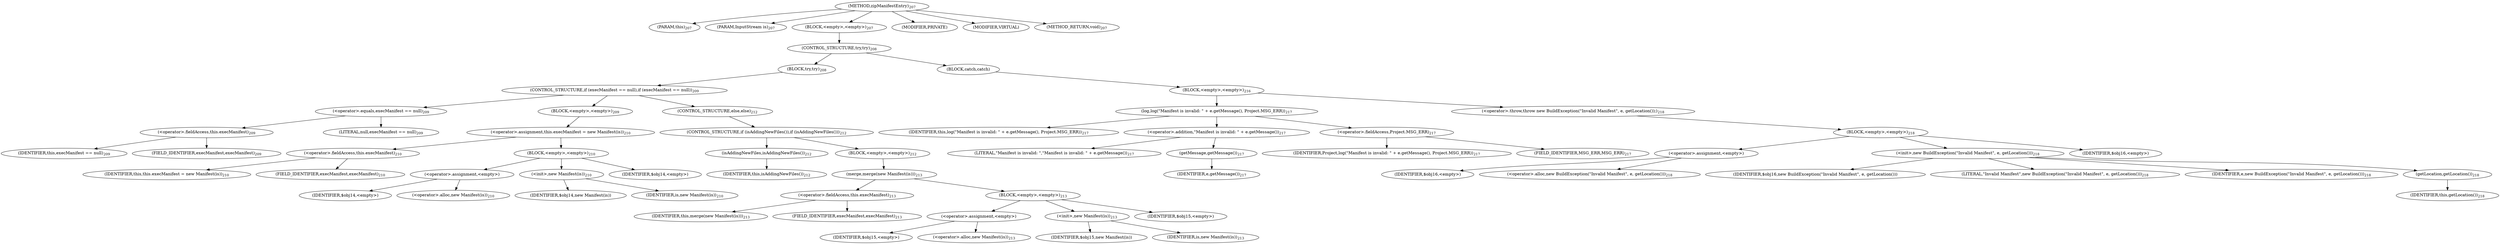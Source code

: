 digraph "zipManifestEntry" {  
"457" [label = <(METHOD,zipManifestEntry)<SUB>207</SUB>> ]
"34" [label = <(PARAM,this)<SUB>207</SUB>> ]
"458" [label = <(PARAM,InputStream is)<SUB>207</SUB>> ]
"459" [label = <(BLOCK,&lt;empty&gt;,&lt;empty&gt;)<SUB>207</SUB>> ]
"460" [label = <(CONTROL_STRUCTURE,try,try)<SUB>208</SUB>> ]
"461" [label = <(BLOCK,try,try)<SUB>208</SUB>> ]
"462" [label = <(CONTROL_STRUCTURE,if (execManifest == null),if (execManifest == null))<SUB>209</SUB>> ]
"463" [label = <(&lt;operator&gt;.equals,execManifest == null)<SUB>209</SUB>> ]
"464" [label = <(&lt;operator&gt;.fieldAccess,this.execManifest)<SUB>209</SUB>> ]
"465" [label = <(IDENTIFIER,this,execManifest == null)<SUB>209</SUB>> ]
"466" [label = <(FIELD_IDENTIFIER,execManifest,execManifest)<SUB>209</SUB>> ]
"467" [label = <(LITERAL,null,execManifest == null)<SUB>209</SUB>> ]
"468" [label = <(BLOCK,&lt;empty&gt;,&lt;empty&gt;)<SUB>209</SUB>> ]
"469" [label = <(&lt;operator&gt;.assignment,this.execManifest = new Manifest(is))<SUB>210</SUB>> ]
"470" [label = <(&lt;operator&gt;.fieldAccess,this.execManifest)<SUB>210</SUB>> ]
"471" [label = <(IDENTIFIER,this,this.execManifest = new Manifest(is))<SUB>210</SUB>> ]
"472" [label = <(FIELD_IDENTIFIER,execManifest,execManifest)<SUB>210</SUB>> ]
"473" [label = <(BLOCK,&lt;empty&gt;,&lt;empty&gt;)<SUB>210</SUB>> ]
"474" [label = <(&lt;operator&gt;.assignment,&lt;empty&gt;)> ]
"475" [label = <(IDENTIFIER,$obj14,&lt;empty&gt;)> ]
"476" [label = <(&lt;operator&gt;.alloc,new Manifest(is))<SUB>210</SUB>> ]
"477" [label = <(&lt;init&gt;,new Manifest(is))<SUB>210</SUB>> ]
"478" [label = <(IDENTIFIER,$obj14,new Manifest(is))> ]
"479" [label = <(IDENTIFIER,is,new Manifest(is))<SUB>210</SUB>> ]
"480" [label = <(IDENTIFIER,$obj14,&lt;empty&gt;)> ]
"481" [label = <(CONTROL_STRUCTURE,else,else)<SUB>212</SUB>> ]
"482" [label = <(CONTROL_STRUCTURE,if (isAddingNewFiles()),if (isAddingNewFiles()))<SUB>212</SUB>> ]
"483" [label = <(isAddingNewFiles,isAddingNewFiles())<SUB>212</SUB>> ]
"33" [label = <(IDENTIFIER,this,isAddingNewFiles())<SUB>212</SUB>> ]
"484" [label = <(BLOCK,&lt;empty&gt;,&lt;empty&gt;)<SUB>212</SUB>> ]
"485" [label = <(merge,merge(new Manifest(is)))<SUB>213</SUB>> ]
"486" [label = <(&lt;operator&gt;.fieldAccess,this.execManifest)<SUB>213</SUB>> ]
"487" [label = <(IDENTIFIER,this,merge(new Manifest(is)))<SUB>213</SUB>> ]
"488" [label = <(FIELD_IDENTIFIER,execManifest,execManifest)<SUB>213</SUB>> ]
"489" [label = <(BLOCK,&lt;empty&gt;,&lt;empty&gt;)<SUB>213</SUB>> ]
"490" [label = <(&lt;operator&gt;.assignment,&lt;empty&gt;)> ]
"491" [label = <(IDENTIFIER,$obj15,&lt;empty&gt;)> ]
"492" [label = <(&lt;operator&gt;.alloc,new Manifest(is))<SUB>213</SUB>> ]
"493" [label = <(&lt;init&gt;,new Manifest(is))<SUB>213</SUB>> ]
"494" [label = <(IDENTIFIER,$obj15,new Manifest(is))> ]
"495" [label = <(IDENTIFIER,is,new Manifest(is))<SUB>213</SUB>> ]
"496" [label = <(IDENTIFIER,$obj15,&lt;empty&gt;)> ]
"497" [label = <(BLOCK,catch,catch)> ]
"498" [label = <(BLOCK,&lt;empty&gt;,&lt;empty&gt;)<SUB>216</SUB>> ]
"499" [label = <(log,log(&quot;Manifest is invalid: &quot; + e.getMessage(), Project.MSG_ERR))<SUB>217</SUB>> ]
"35" [label = <(IDENTIFIER,this,log(&quot;Manifest is invalid: &quot; + e.getMessage(), Project.MSG_ERR))<SUB>217</SUB>> ]
"500" [label = <(&lt;operator&gt;.addition,&quot;Manifest is invalid: &quot; + e.getMessage())<SUB>217</SUB>> ]
"501" [label = <(LITERAL,&quot;Manifest is invalid: &quot;,&quot;Manifest is invalid: &quot; + e.getMessage())<SUB>217</SUB>> ]
"502" [label = <(getMessage,getMessage())<SUB>217</SUB>> ]
"503" [label = <(IDENTIFIER,e,getMessage())<SUB>217</SUB>> ]
"504" [label = <(&lt;operator&gt;.fieldAccess,Project.MSG_ERR)<SUB>217</SUB>> ]
"505" [label = <(IDENTIFIER,Project,log(&quot;Manifest is invalid: &quot; + e.getMessage(), Project.MSG_ERR))<SUB>217</SUB>> ]
"506" [label = <(FIELD_IDENTIFIER,MSG_ERR,MSG_ERR)<SUB>217</SUB>> ]
"507" [label = <(&lt;operator&gt;.throw,throw new BuildException(&quot;Invalid Manifest&quot;, e, getLocation());)<SUB>218</SUB>> ]
"508" [label = <(BLOCK,&lt;empty&gt;,&lt;empty&gt;)<SUB>218</SUB>> ]
"509" [label = <(&lt;operator&gt;.assignment,&lt;empty&gt;)> ]
"510" [label = <(IDENTIFIER,$obj16,&lt;empty&gt;)> ]
"511" [label = <(&lt;operator&gt;.alloc,new BuildException(&quot;Invalid Manifest&quot;, e, getLocation()))<SUB>218</SUB>> ]
"512" [label = <(&lt;init&gt;,new BuildException(&quot;Invalid Manifest&quot;, e, getLocation()))<SUB>218</SUB>> ]
"513" [label = <(IDENTIFIER,$obj16,new BuildException(&quot;Invalid Manifest&quot;, e, getLocation()))> ]
"514" [label = <(LITERAL,&quot;Invalid Manifest&quot;,new BuildException(&quot;Invalid Manifest&quot;, e, getLocation()))<SUB>218</SUB>> ]
"515" [label = <(IDENTIFIER,e,new BuildException(&quot;Invalid Manifest&quot;, e, getLocation()))<SUB>218</SUB>> ]
"516" [label = <(getLocation,getLocation())<SUB>218</SUB>> ]
"36" [label = <(IDENTIFIER,this,getLocation())<SUB>218</SUB>> ]
"517" [label = <(IDENTIFIER,$obj16,&lt;empty&gt;)> ]
"518" [label = <(MODIFIER,PRIVATE)> ]
"519" [label = <(MODIFIER,VIRTUAL)> ]
"520" [label = <(METHOD_RETURN,void)<SUB>207</SUB>> ]
  "457" -> "34" 
  "457" -> "458" 
  "457" -> "459" 
  "457" -> "518" 
  "457" -> "519" 
  "457" -> "520" 
  "459" -> "460" 
  "460" -> "461" 
  "460" -> "497" 
  "461" -> "462" 
  "462" -> "463" 
  "462" -> "468" 
  "462" -> "481" 
  "463" -> "464" 
  "463" -> "467" 
  "464" -> "465" 
  "464" -> "466" 
  "468" -> "469" 
  "469" -> "470" 
  "469" -> "473" 
  "470" -> "471" 
  "470" -> "472" 
  "473" -> "474" 
  "473" -> "477" 
  "473" -> "480" 
  "474" -> "475" 
  "474" -> "476" 
  "477" -> "478" 
  "477" -> "479" 
  "481" -> "482" 
  "482" -> "483" 
  "482" -> "484" 
  "483" -> "33" 
  "484" -> "485" 
  "485" -> "486" 
  "485" -> "489" 
  "486" -> "487" 
  "486" -> "488" 
  "489" -> "490" 
  "489" -> "493" 
  "489" -> "496" 
  "490" -> "491" 
  "490" -> "492" 
  "493" -> "494" 
  "493" -> "495" 
  "497" -> "498" 
  "498" -> "499" 
  "498" -> "507" 
  "499" -> "35" 
  "499" -> "500" 
  "499" -> "504" 
  "500" -> "501" 
  "500" -> "502" 
  "502" -> "503" 
  "504" -> "505" 
  "504" -> "506" 
  "507" -> "508" 
  "508" -> "509" 
  "508" -> "512" 
  "508" -> "517" 
  "509" -> "510" 
  "509" -> "511" 
  "512" -> "513" 
  "512" -> "514" 
  "512" -> "515" 
  "512" -> "516" 
  "516" -> "36" 
}
